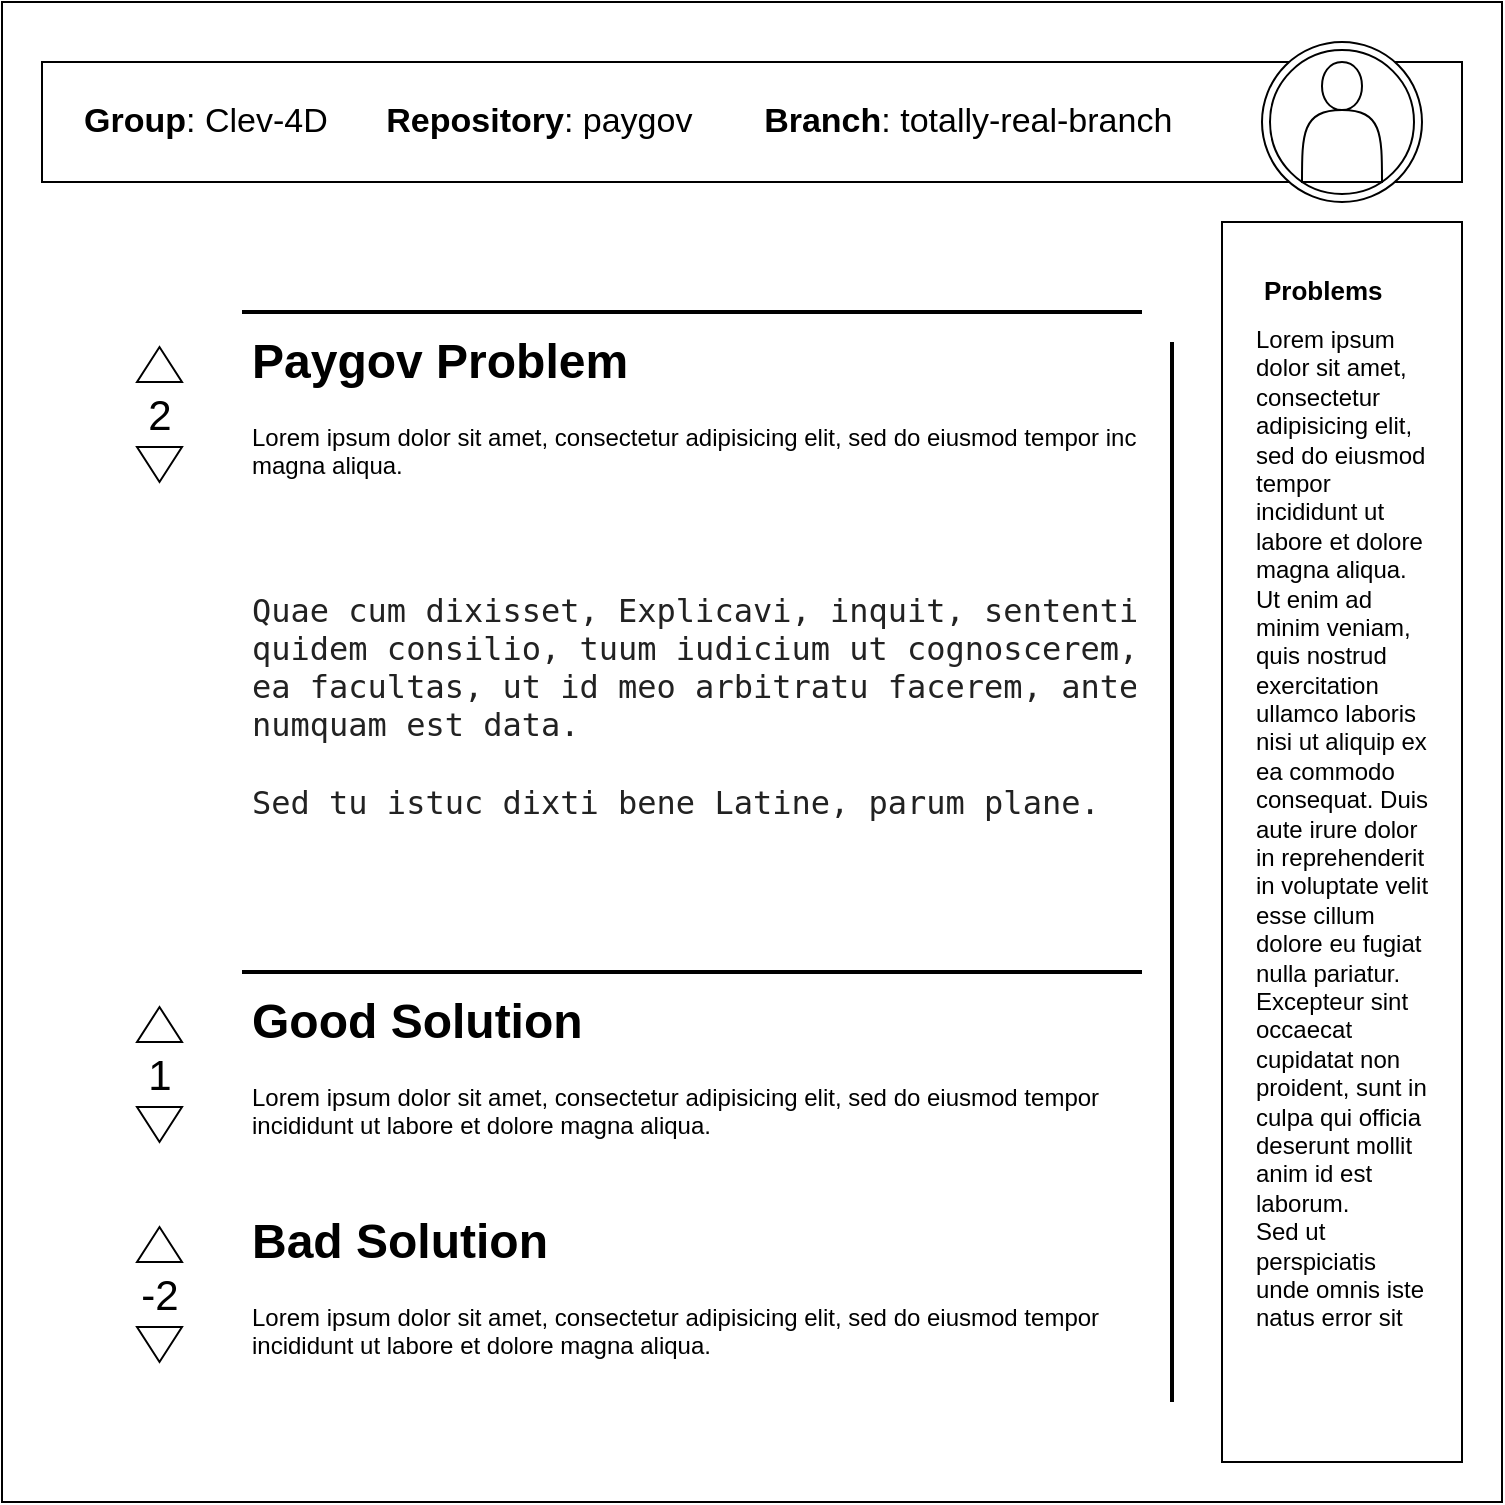 <mxfile version="15.0.6" type="device"><diagram id="D03fKIip9qdgaUE4NDtO" name="Page-1"><mxGraphModel dx="2062" dy="737" grid="1" gridSize="10" guides="1" tooltips="1" connect="1" arrows="1" fold="1" page="1" pageScale="1" pageWidth="850" pageHeight="1100" math="0" shadow="0"><root><mxCell id="0"/><mxCell id="1" parent="0"/><mxCell id="CVzStYk7_VSl3z1M3bKC-1" value="" style="whiteSpace=wrap;html=1;aspect=fixed;" vertex="1" parent="1"><mxGeometry x="40" y="20" width="750" height="750" as="geometry"/></mxCell><mxCell id="CVzStYk7_VSl3z1M3bKC-3" value="&lt;h1&gt;Paygov Problem&lt;/h1&gt;&lt;p&gt;Lorem ipsum dolor sit amet, consectetur adipisicing elit, sed do eiusmod tempor incididunt ut labore et dolore magna aliqua.&lt;/p&gt;&lt;pre style=&quot;box-sizing: border-box ; font-family: monospace , monospace ; font-size: 16px ; margin-top: 0px ; margin-bottom: 1.5rem ; color: rgb(34 , 34 , 34)&quot;&gt;&lt;br&gt;&lt;/pre&gt;&lt;pre style=&quot;box-sizing: border-box ; font-family: monospace , monospace ; font-size: 16px ; margin-top: 0px ; margin-bottom: 1.5rem ; color: rgb(34 , 34 , 34)&quot;&gt;Quae cum dixisset, Explicavi, inquit, sententiam meam, et eo&lt;br&gt;quidem consilio, tuum iudicium ut cognoscerem, quoniam mihi&lt;br&gt;ea facultas, ut id meo arbitratu facerem, ante hoc tempus&lt;br&gt;numquam est data.&lt;br&gt;&lt;br&gt;Sed tu istuc dixti bene Latine, parum plane.&lt;/pre&gt;&lt;p&gt;&lt;br&gt;&lt;/p&gt;" style="text;html=1;strokeColor=none;fillColor=none;spacing=5;spacingTop=-20;whiteSpace=wrap;overflow=hidden;rounded=0;" vertex="1" parent="1"><mxGeometry x="160" y="180" width="450" height="250" as="geometry"/></mxCell><mxCell id="CVzStYk7_VSl3z1M3bKC-4" value="" style="line;strokeWidth=2;direction=south;html=1;" vertex="1" parent="1"><mxGeometry x="620" y="190" width="10" height="530" as="geometry"/></mxCell><mxCell id="CVzStYk7_VSl3z1M3bKC-5" value="" style="rounded=0;whiteSpace=wrap;html=1;" vertex="1" parent="1"><mxGeometry x="60" y="50" width="710" height="60" as="geometry"/></mxCell><mxCell id="CVzStYk7_VSl3z1M3bKC-6" value="" style="rounded=0;whiteSpace=wrap;html=1;align=left;" vertex="1" parent="1"><mxGeometry x="650" y="130" width="120" height="620" as="geometry"/></mxCell><mxCell id="CVzStYk7_VSl3z1M3bKC-7" value="&lt;h1&gt;Good Solution&lt;/h1&gt;&lt;p&gt;Lorem ipsum dolor sit amet, consectetur adipisicing elit, sed do eiusmod tempor incididunt ut labore et dolore magna aliqua.&lt;/p&gt;" style="text;html=1;strokeColor=none;fillColor=none;spacing=5;spacingTop=-20;whiteSpace=wrap;overflow=hidden;rounded=0;" vertex="1" parent="1"><mxGeometry x="160" y="510" width="450" height="120" as="geometry"/></mxCell><mxCell id="CVzStYk7_VSl3z1M3bKC-9" value="" style="line;strokeWidth=2;html=1;" vertex="1" parent="1"><mxGeometry x="160" y="500" width="450" height="10" as="geometry"/></mxCell><mxCell id="CVzStYk7_VSl3z1M3bKC-11" value="" style="html=1;shadow=0;dashed=0;align=center;verticalAlign=middle;shape=mxgraph.arrows2.arrow;dy=0.6;dx=40;flipH=1;notch=0;rotation=90;" vertex="1" parent="1"><mxGeometry x="110" y="520" width="17.5" height="22.5" as="geometry"/></mxCell><mxCell id="CVzStYk7_VSl3z1M3bKC-12" value="" style="html=1;shadow=0;dashed=0;align=center;verticalAlign=middle;shape=mxgraph.arrows2.arrow;dy=0.6;dx=40;flipH=1;notch=0;rotation=-90;" vertex="1" parent="1"><mxGeometry x="110" y="570" width="17.5" height="22.5" as="geometry"/></mxCell><mxCell id="CVzStYk7_VSl3z1M3bKC-13" value="&lt;h1&gt;Bad Solution&lt;/h1&gt;&lt;p&gt;Lorem ipsum dolor sit amet, consectetur adipisicing elit, sed do eiusmod tempor incididunt ut labore et dolore magna aliqua.&lt;/p&gt;" style="text;html=1;strokeColor=none;fillColor=none;spacing=5;spacingTop=-20;whiteSpace=wrap;overflow=hidden;rounded=0;" vertex="1" parent="1"><mxGeometry x="160" y="620" width="450" height="120" as="geometry"/></mxCell><mxCell id="CVzStYk7_VSl3z1M3bKC-14" value="" style="html=1;shadow=0;dashed=0;align=center;verticalAlign=middle;shape=mxgraph.arrows2.arrow;dy=0.6;dx=40;flipH=1;notch=0;rotation=90;" vertex="1" parent="1"><mxGeometry x="110" y="630" width="17.5" height="22.5" as="geometry"/></mxCell><mxCell id="CVzStYk7_VSl3z1M3bKC-15" value="" style="html=1;shadow=0;dashed=0;align=center;verticalAlign=middle;shape=mxgraph.arrows2.arrow;dy=0.6;dx=40;flipH=1;notch=0;rotation=-90;" vertex="1" parent="1"><mxGeometry x="110" y="680" width="17.5" height="22.5" as="geometry"/></mxCell><mxCell id="CVzStYk7_VSl3z1M3bKC-17" value="" style="html=1;shadow=0;dashed=0;align=center;verticalAlign=middle;shape=mxgraph.arrows2.arrow;dy=0.6;dx=40;flipH=1;notch=0;rotation=90;" vertex="1" parent="1"><mxGeometry x="110" y="190" width="17.5" height="22.5" as="geometry"/></mxCell><mxCell id="CVzStYk7_VSl3z1M3bKC-18" value="" style="html=1;shadow=0;dashed=0;align=center;verticalAlign=middle;shape=mxgraph.arrows2.arrow;dy=0.6;dx=40;flipH=1;notch=0;rotation=-90;" vertex="1" parent="1"><mxGeometry x="110" y="240" width="17.5" height="22.5" as="geometry"/></mxCell><mxCell id="CVzStYk7_VSl3z1M3bKC-19" value="&lt;font style=&quot;font-size: 21px&quot;&gt;2&lt;/font&gt;" style="text;html=1;strokeColor=none;fillColor=none;align=center;verticalAlign=middle;whiteSpace=wrap;rounded=0;" vertex="1" parent="1"><mxGeometry x="98.75" y="212.5" width="40" height="27.5" as="geometry"/></mxCell><mxCell id="CVzStYk7_VSl3z1M3bKC-20" value="&lt;font style=&quot;font-size: 21px&quot;&gt;1&lt;/font&gt;" style="text;html=1;strokeColor=none;fillColor=none;align=center;verticalAlign=middle;whiteSpace=wrap;rounded=0;" vertex="1" parent="1"><mxGeometry x="98.75" y="542.5" width="40" height="27.5" as="geometry"/></mxCell><mxCell id="CVzStYk7_VSl3z1M3bKC-21" value="&lt;font style=&quot;font-size: 21px&quot;&gt;-2&lt;/font&gt;" style="text;html=1;strokeColor=none;fillColor=none;align=center;verticalAlign=middle;whiteSpace=wrap;rounded=0;" vertex="1" parent="1"><mxGeometry x="98.75" y="652.5" width="40" height="27.5" as="geometry"/></mxCell><mxCell id="CVzStYk7_VSl3z1M3bKC-22" value="&lt;font style=&quot;font-size: 17px&quot;&gt;&lt;b&gt;Group&lt;/b&gt;: Clev-4D&lt;span style=&quot;white-space: pre&quot;&gt;&#9;&lt;/span&gt;&lt;b&gt;Repository&lt;/b&gt;: paygov&lt;span style=&quot;white-space: pre&quot;&gt;&#9;&lt;/span&gt;&lt;b&gt;Branch&lt;/b&gt;: totally-real-branch&lt;span&gt;&lt;/span&gt;&lt;/font&gt;" style="text;html=1;strokeColor=none;fillColor=none;align=left;verticalAlign=middle;whiteSpace=wrap;rounded=0;" vertex="1" parent="1"><mxGeometry x="78.75" y="70" width="551.25" height="20" as="geometry"/></mxCell><mxCell id="CVzStYk7_VSl3z1M3bKC-23" value="" style="line;strokeWidth=2;html=1;" vertex="1" parent="1"><mxGeometry x="160" y="170" width="450" height="10" as="geometry"/></mxCell><mxCell id="CVzStYk7_VSl3z1M3bKC-24" value="" style="ellipse;shape=doubleEllipse;whiteSpace=wrap;html=1;aspect=fixed;" vertex="1" parent="1"><mxGeometry x="670" y="40" width="80" height="80" as="geometry"/></mxCell><mxCell id="CVzStYk7_VSl3z1M3bKC-25" value="" style="shape=actor;whiteSpace=wrap;html=1;" vertex="1" parent="1"><mxGeometry x="690" y="50" width="40" height="60" as="geometry"/></mxCell><mxCell id="CVzStYk7_VSl3z1M3bKC-33" value="Lorem ipsum dolor sit amet, consectetur adipisicing elit, sed do eiusmod tempor incididunt ut labore et dolore magna aliqua. Ut enim ad minim veniam, quis nostrud exercitation ullamco laboris nisi ut aliquip ex ea commodo consequat. Duis aute irure dolor in reprehenderit in voluptate velit esse cillum dolore eu fugiat nulla pariatur. Excepteur sint occaecat cupidatat non proident, sunt in culpa qui officia deserunt mollit anim id est laborum.&lt;br&gt;Sed ut perspiciatis unde omnis iste natus error sit" style="text;spacingTop=-5;whiteSpace=wrap;html=1;align=left;fontSize=12;fontFamily=Helvetica;fillColor=none;strokeColor=none;" vertex="1" parent="1"><mxGeometry x="665" y="180" width="90" height="350" as="geometry"/></mxCell><mxCell id="CVzStYk7_VSl3z1M3bKC-34" value="Problems" style="text;strokeColor=none;fillColor=none;spacingLeft=4;spacingRight=4;overflow=hidden;rotatable=0;points=[[0,0.5],[1,0.5]];portConstraint=eastwest;fontSize=13;fontStyle=1;strokeWidth=1;" vertex="1" parent="1"><mxGeometry x="665" y="150" width="85" height="30" as="geometry"/></mxCell></root></mxGraphModel></diagram></mxfile>